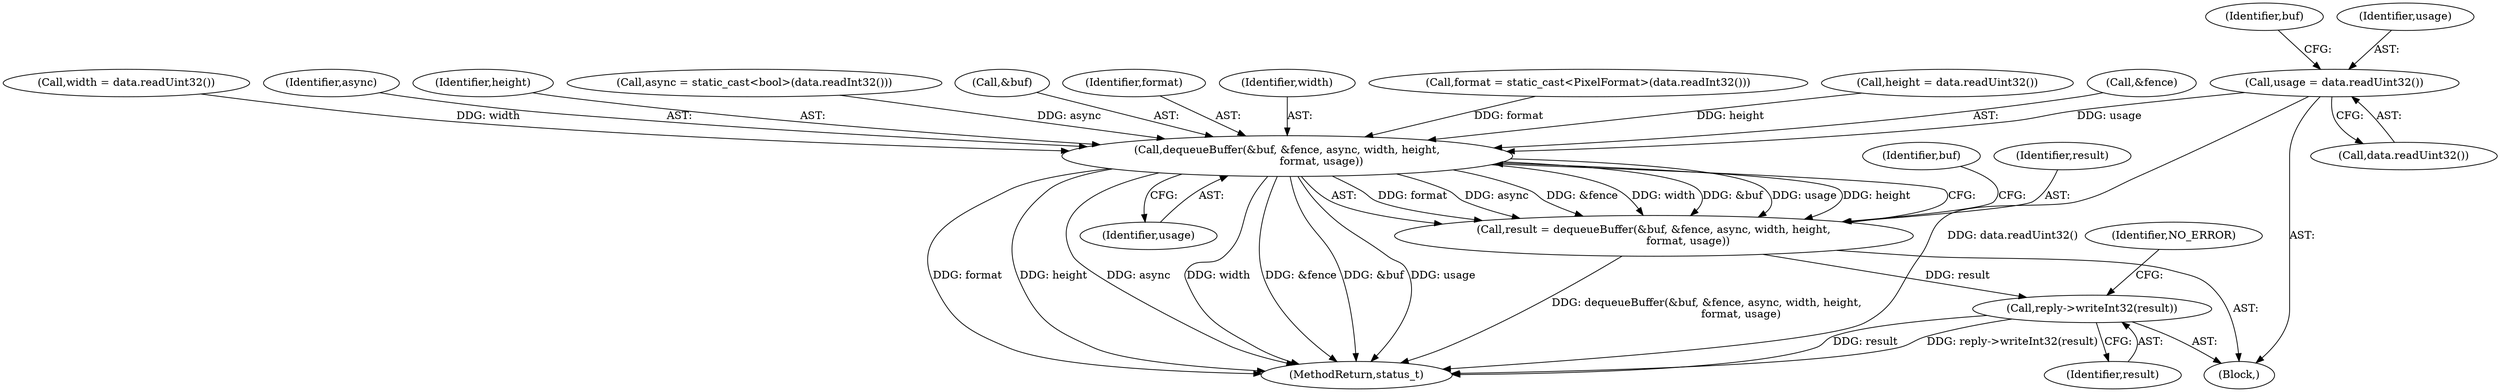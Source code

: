 digraph "0_Android_a30d7d90c4f718e46fb41a99b3d52800e1011b73_0@API" {
"1000189" [label="(Call,usage = data.readUint32())"];
"1000200" [label="(Call,dequeueBuffer(&buf, &fence, async, width, height,\n                    format, usage))"];
"1000198" [label="(Call,result = dequeueBuffer(&buf, &fence, async, width, height,\n                    format, usage))"];
"1000224" [label="(Call,reply->writeInt32(result))"];
"1000596" [label="(MethodReturn,status_t)"];
"1000211" [label="(Identifier,buf)"];
"1000189" [label="(Call,usage = data.readUint32())"];
"1000207" [label="(Identifier,height)"];
"1000198" [label="(Call,result = dequeueBuffer(&buf, &fence, async, width, height,\n                    format, usage))"];
"1000163" [label="(Block,)"];
"1000200" [label="(Call,dequeueBuffer(&buf, &fence, async, width, height,\n                    format, usage))"];
"1000191" [label="(Call,data.readUint32())"];
"1000169" [label="(Call,async = static_cast<bool>(data.readInt32()))"];
"1000227" [label="(Identifier,NO_ERROR)"];
"1000224" [label="(Call,reply->writeInt32(result))"];
"1000209" [label="(Identifier,usage)"];
"1000201" [label="(Call,&buf)"];
"1000208" [label="(Identifier,format)"];
"1000206" [label="(Identifier,width)"];
"1000194" [label="(Identifier,buf)"];
"1000183" [label="(Call,format = static_cast<PixelFormat>(data.readInt32()))"];
"1000179" [label="(Call,height = data.readUint32())"];
"1000203" [label="(Call,&fence)"];
"1000225" [label="(Identifier,result)"];
"1000190" [label="(Identifier,usage)"];
"1000175" [label="(Call,width = data.readUint32())"];
"1000199" [label="(Identifier,result)"];
"1000205" [label="(Identifier,async)"];
"1000189" -> "1000163"  [label="AST: "];
"1000189" -> "1000191"  [label="CFG: "];
"1000190" -> "1000189"  [label="AST: "];
"1000191" -> "1000189"  [label="AST: "];
"1000194" -> "1000189"  [label="CFG: "];
"1000189" -> "1000596"  [label="DDG: data.readUint32()"];
"1000189" -> "1000200"  [label="DDG: usage"];
"1000200" -> "1000198"  [label="AST: "];
"1000200" -> "1000209"  [label="CFG: "];
"1000201" -> "1000200"  [label="AST: "];
"1000203" -> "1000200"  [label="AST: "];
"1000205" -> "1000200"  [label="AST: "];
"1000206" -> "1000200"  [label="AST: "];
"1000207" -> "1000200"  [label="AST: "];
"1000208" -> "1000200"  [label="AST: "];
"1000209" -> "1000200"  [label="AST: "];
"1000198" -> "1000200"  [label="CFG: "];
"1000200" -> "1000596"  [label="DDG: &buf"];
"1000200" -> "1000596"  [label="DDG: usage"];
"1000200" -> "1000596"  [label="DDG: width"];
"1000200" -> "1000596"  [label="DDG: &fence"];
"1000200" -> "1000596"  [label="DDG: format"];
"1000200" -> "1000596"  [label="DDG: height"];
"1000200" -> "1000596"  [label="DDG: async"];
"1000200" -> "1000198"  [label="DDG: format"];
"1000200" -> "1000198"  [label="DDG: async"];
"1000200" -> "1000198"  [label="DDG: &fence"];
"1000200" -> "1000198"  [label="DDG: width"];
"1000200" -> "1000198"  [label="DDG: &buf"];
"1000200" -> "1000198"  [label="DDG: usage"];
"1000200" -> "1000198"  [label="DDG: height"];
"1000169" -> "1000200"  [label="DDG: async"];
"1000175" -> "1000200"  [label="DDG: width"];
"1000179" -> "1000200"  [label="DDG: height"];
"1000183" -> "1000200"  [label="DDG: format"];
"1000198" -> "1000163"  [label="AST: "];
"1000199" -> "1000198"  [label="AST: "];
"1000211" -> "1000198"  [label="CFG: "];
"1000198" -> "1000596"  [label="DDG: dequeueBuffer(&buf, &fence, async, width, height,\n                    format, usage)"];
"1000198" -> "1000224"  [label="DDG: result"];
"1000224" -> "1000163"  [label="AST: "];
"1000224" -> "1000225"  [label="CFG: "];
"1000225" -> "1000224"  [label="AST: "];
"1000227" -> "1000224"  [label="CFG: "];
"1000224" -> "1000596"  [label="DDG: result"];
"1000224" -> "1000596"  [label="DDG: reply->writeInt32(result)"];
}
